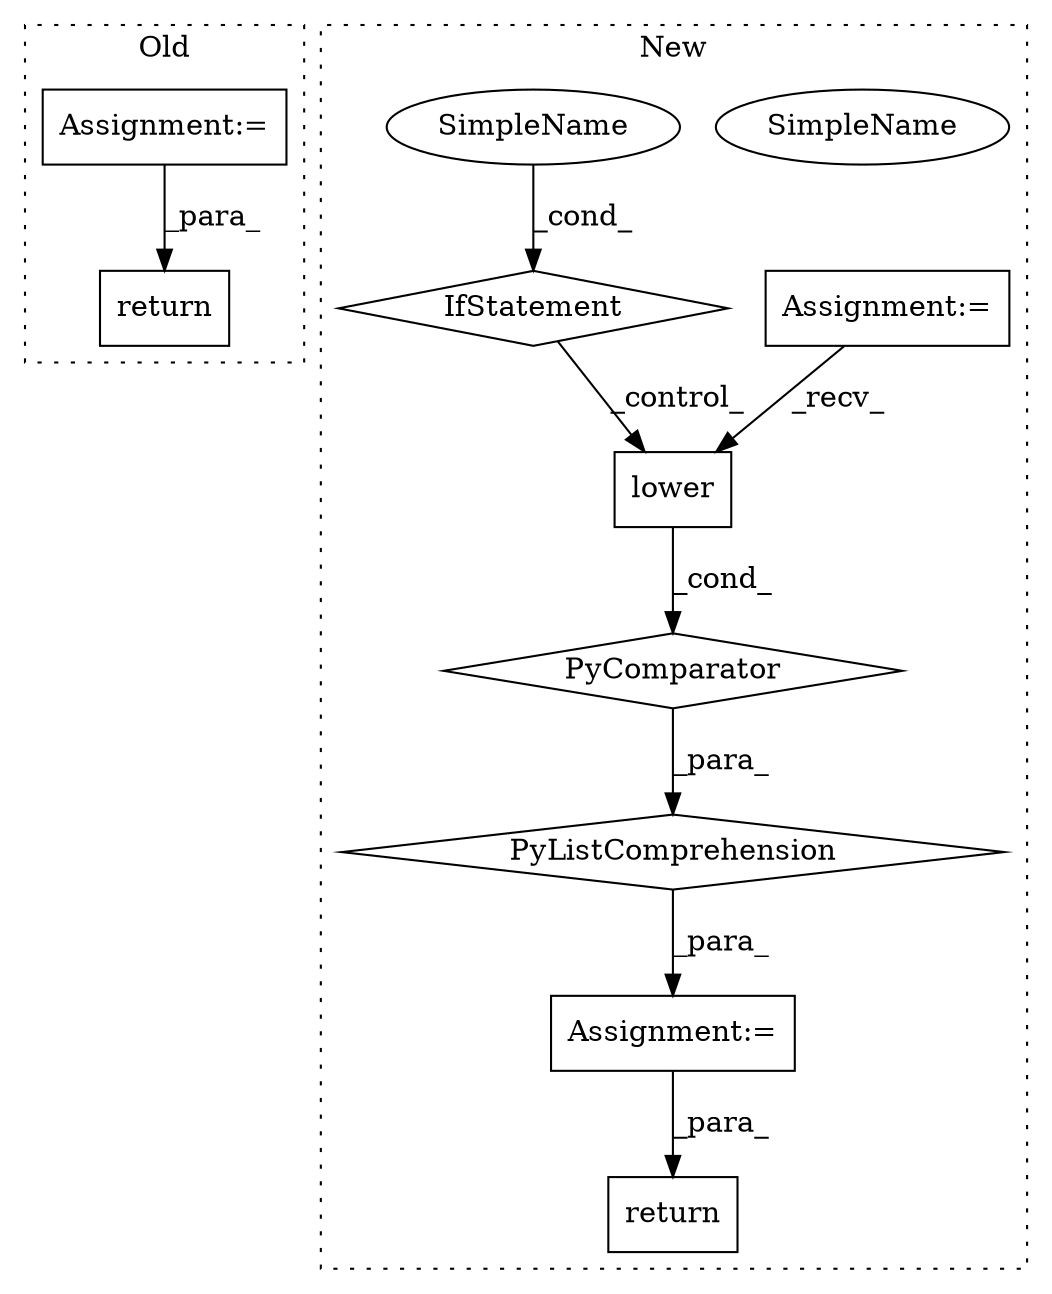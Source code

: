 digraph G {
subgraph cluster0 {
1 [label="return" a="41" s="1482" l="7" shape="box"];
6 [label="Assignment:=" a="7" s="1291" l="1" shape="box"];
label = "Old";
style="dotted";
}
subgraph cluster1 {
2 [label="lower" a="32" s="1602" l="7" shape="box"];
3 [label="Assignment:=" a="7" s="1588" l="12" shape="box"];
4 [label="Assignment:=" a="7" s="1567" l="1" shape="box"];
5 [label="return" a="41" s="1952" l="7" shape="box"];
7 [label="IfStatement" a="25" s="1670" l="25" shape="diamond"];
8 [label="SimpleName" a="42" s="1690" l="5" shape="ellipse"];
9 [label="PyListComprehension" a="109" s="1600" l="103" shape="diamond"];
10 [label="PyComparator" a="113" s="1670" l="25" shape="diamond"];
11 [label="SimpleName" a="42" s="1690" l="5" shape="ellipse"];
label = "New";
style="dotted";
}
2 -> 10 [label="_cond_"];
3 -> 5 [label="_para_"];
4 -> 2 [label="_recv_"];
6 -> 1 [label="_para_"];
7 -> 2 [label="_control_"];
9 -> 3 [label="_para_"];
10 -> 9 [label="_para_"];
11 -> 7 [label="_cond_"];
}